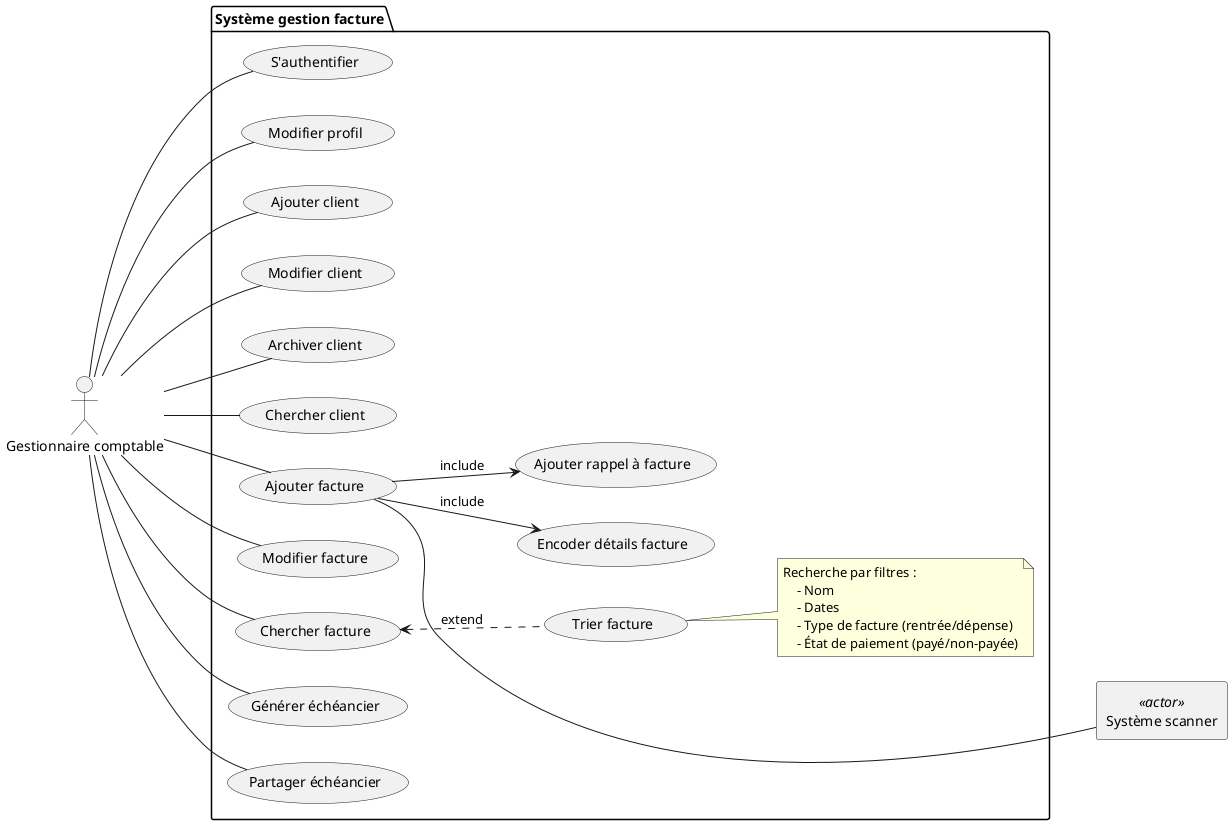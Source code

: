 @startuml
left to right direction

actor "Gestionnaire comptable" as Actor
rectangle "Système scanner" as Scanner <<actor>>

package "Système gestion facture" {

    (S'authentifier) as UC1
    (Modifier profil) as UC2
    Actor -- UC1
    Actor -- UC2

    '' Gestion client
    (Ajouter client) as UC3
    (Modifier client) as UC4
    (Archiver client) as UC5
    (Chercher client) as UC6

    Actor -- UC3
    Actor -- UC4
    Actor -- UC5
    Actor -- UC6

    '' Facturation
    (Ajouter facture) as UC7
    (Encoder détails facture) as UC8
    (Ajouter rappel à facture) as UC9
    (Modifier facture) as UC10
    (Chercher facture) as UC11
    (Trier facture) as UC12
    '(Importer facture) as UC13

    UC7 --> UC8 : include
    UC7 --> UC9 : include
    UC11 <.. UC12 : extend

    note right of UC12
      Recherche par filtres :
          - Nom
          - Dates
          - Type de facture (rentrée/dépense)
          - État de paiement (payé/non-payée)
    end note

    UC7 ---- Scanner
    Actor -- UC7
    Actor -- UC10
    Actor -- UC11
    'UC7 -- UC13




    '' Échéancier
    (Générer échéancier) as UC14
    (Partager échéancier) as UC15

    Actor -- UC14
    Actor -- UC15



}
@enduml
